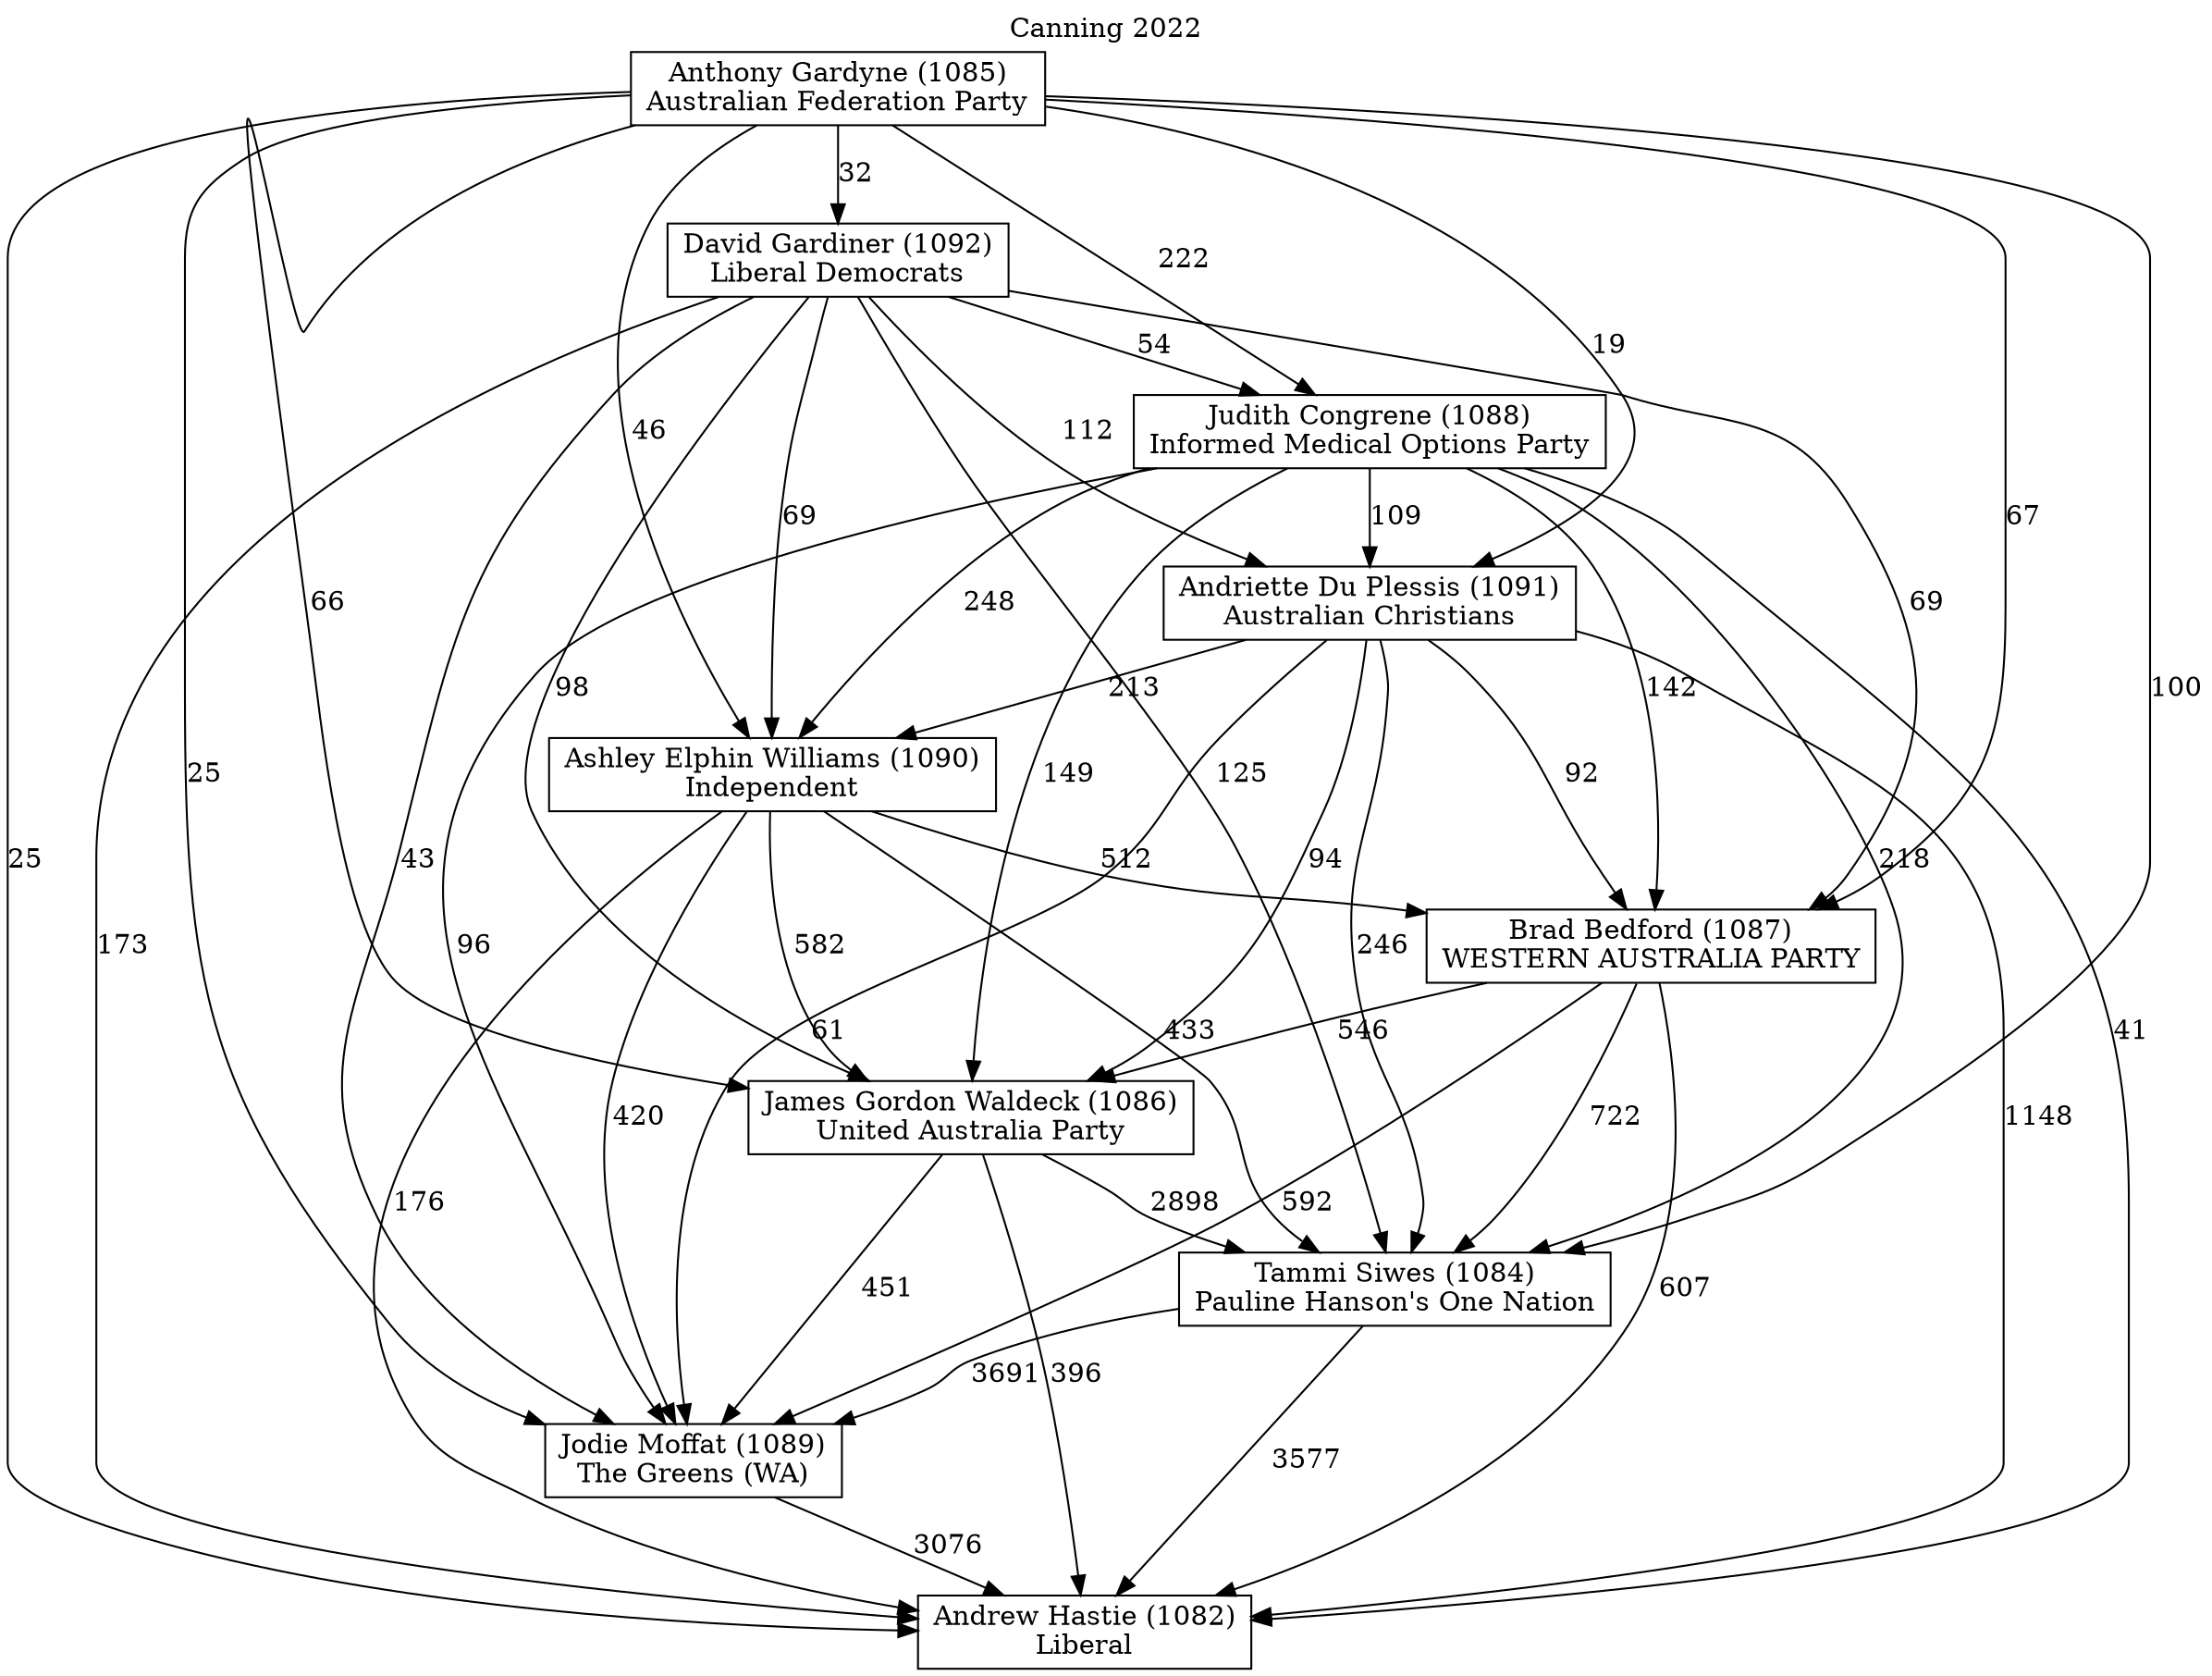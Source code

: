 // House preference flow
digraph "Andrew Hastie (1082)_Canning_2022" {
	graph [label="Canning 2022" labelloc=t mclimit=10]
	node [shape=box]
	"Andrew Hastie (1082)" [label="Andrew Hastie (1082)
Liberal"]
	"Andriette Du Plessis (1091)" [label="Andriette Du Plessis (1091)
Australian Christians"]
	"Anthony Gardyne (1085)" [label="Anthony Gardyne (1085)
Australian Federation Party"]
	"Ashley Elphin Williams (1090)" [label="Ashley Elphin Williams (1090)
Independent"]
	"Brad Bedford (1087)" [label="Brad Bedford (1087)
WESTERN AUSTRALIA PARTY"]
	"David Gardiner (1092)" [label="David Gardiner (1092)
Liberal Democrats"]
	"James Gordon Waldeck (1086)" [label="James Gordon Waldeck (1086)
United Australia Party"]
	"Jodie Moffat (1089)" [label="Jodie Moffat (1089)
The Greens (WA)"]
	"Judith Congrene (1088)" [label="Judith Congrene (1088)
Informed Medical Options Party"]
	"Tammi Siwes (1084)" [label="Tammi Siwes (1084)
Pauline Hanson's One Nation"]
	"Andriette Du Plessis (1091)" -> "Andrew Hastie (1082)" [label=1148]
	"Andriette Du Plessis (1091)" -> "Ashley Elphin Williams (1090)" [label=213]
	"Andriette Du Plessis (1091)" -> "Brad Bedford (1087)" [label=92]
	"Andriette Du Plessis (1091)" -> "James Gordon Waldeck (1086)" [label=94]
	"Andriette Du Plessis (1091)" -> "Jodie Moffat (1089)" [label=61]
	"Andriette Du Plessis (1091)" -> "Tammi Siwes (1084)" [label=246]
	"Anthony Gardyne (1085)" -> "Andrew Hastie (1082)" [label=25]
	"Anthony Gardyne (1085)" -> "Andriette Du Plessis (1091)" [label=19]
	"Anthony Gardyne (1085)" -> "Ashley Elphin Williams (1090)" [label=46]
	"Anthony Gardyne (1085)" -> "Brad Bedford (1087)" [label=67]
	"Anthony Gardyne (1085)" -> "David Gardiner (1092)" [label=32]
	"Anthony Gardyne (1085)" -> "James Gordon Waldeck (1086)" [label=66]
	"Anthony Gardyne (1085)" -> "Jodie Moffat (1089)" [label=25]
	"Anthony Gardyne (1085)" -> "Judith Congrene (1088)" [label=222]
	"Anthony Gardyne (1085)" -> "Tammi Siwes (1084)" [label=100]
	"Ashley Elphin Williams (1090)" -> "Andrew Hastie (1082)" [label=176]
	"Ashley Elphin Williams (1090)" -> "Brad Bedford (1087)" [label=512]
	"Ashley Elphin Williams (1090)" -> "James Gordon Waldeck (1086)" [label=582]
	"Ashley Elphin Williams (1090)" -> "Jodie Moffat (1089)" [label=420]
	"Ashley Elphin Williams (1090)" -> "Tammi Siwes (1084)" [label=433]
	"Brad Bedford (1087)" -> "Andrew Hastie (1082)" [label=607]
	"Brad Bedford (1087)" -> "James Gordon Waldeck (1086)" [label=546]
	"Brad Bedford (1087)" -> "Jodie Moffat (1089)" [label=592]
	"Brad Bedford (1087)" -> "Tammi Siwes (1084)" [label=722]
	"David Gardiner (1092)" -> "Andrew Hastie (1082)" [label=173]
	"David Gardiner (1092)" -> "Andriette Du Plessis (1091)" [label=112]
	"David Gardiner (1092)" -> "Ashley Elphin Williams (1090)" [label=69]
	"David Gardiner (1092)" -> "Brad Bedford (1087)" [label=69]
	"David Gardiner (1092)" -> "James Gordon Waldeck (1086)" [label=98]
	"David Gardiner (1092)" -> "Jodie Moffat (1089)" [label=43]
	"David Gardiner (1092)" -> "Judith Congrene (1088)" [label=54]
	"David Gardiner (1092)" -> "Tammi Siwes (1084)" [label=125]
	"James Gordon Waldeck (1086)" -> "Andrew Hastie (1082)" [label=396]
	"James Gordon Waldeck (1086)" -> "Jodie Moffat (1089)" [label=451]
	"James Gordon Waldeck (1086)" -> "Tammi Siwes (1084)" [label=2898]
	"Jodie Moffat (1089)" -> "Andrew Hastie (1082)" [label=3076]
	"Judith Congrene (1088)" -> "Andrew Hastie (1082)" [label=41]
	"Judith Congrene (1088)" -> "Andriette Du Plessis (1091)" [label=109]
	"Judith Congrene (1088)" -> "Ashley Elphin Williams (1090)" [label=248]
	"Judith Congrene (1088)" -> "Brad Bedford (1087)" [label=142]
	"Judith Congrene (1088)" -> "James Gordon Waldeck (1086)" [label=149]
	"Judith Congrene (1088)" -> "Jodie Moffat (1089)" [label=96]
	"Judith Congrene (1088)" -> "Tammi Siwes (1084)" [label=218]
	"Tammi Siwes (1084)" -> "Andrew Hastie (1082)" [label=3577]
	"Tammi Siwes (1084)" -> "Jodie Moffat (1089)" [label=3691]
}
